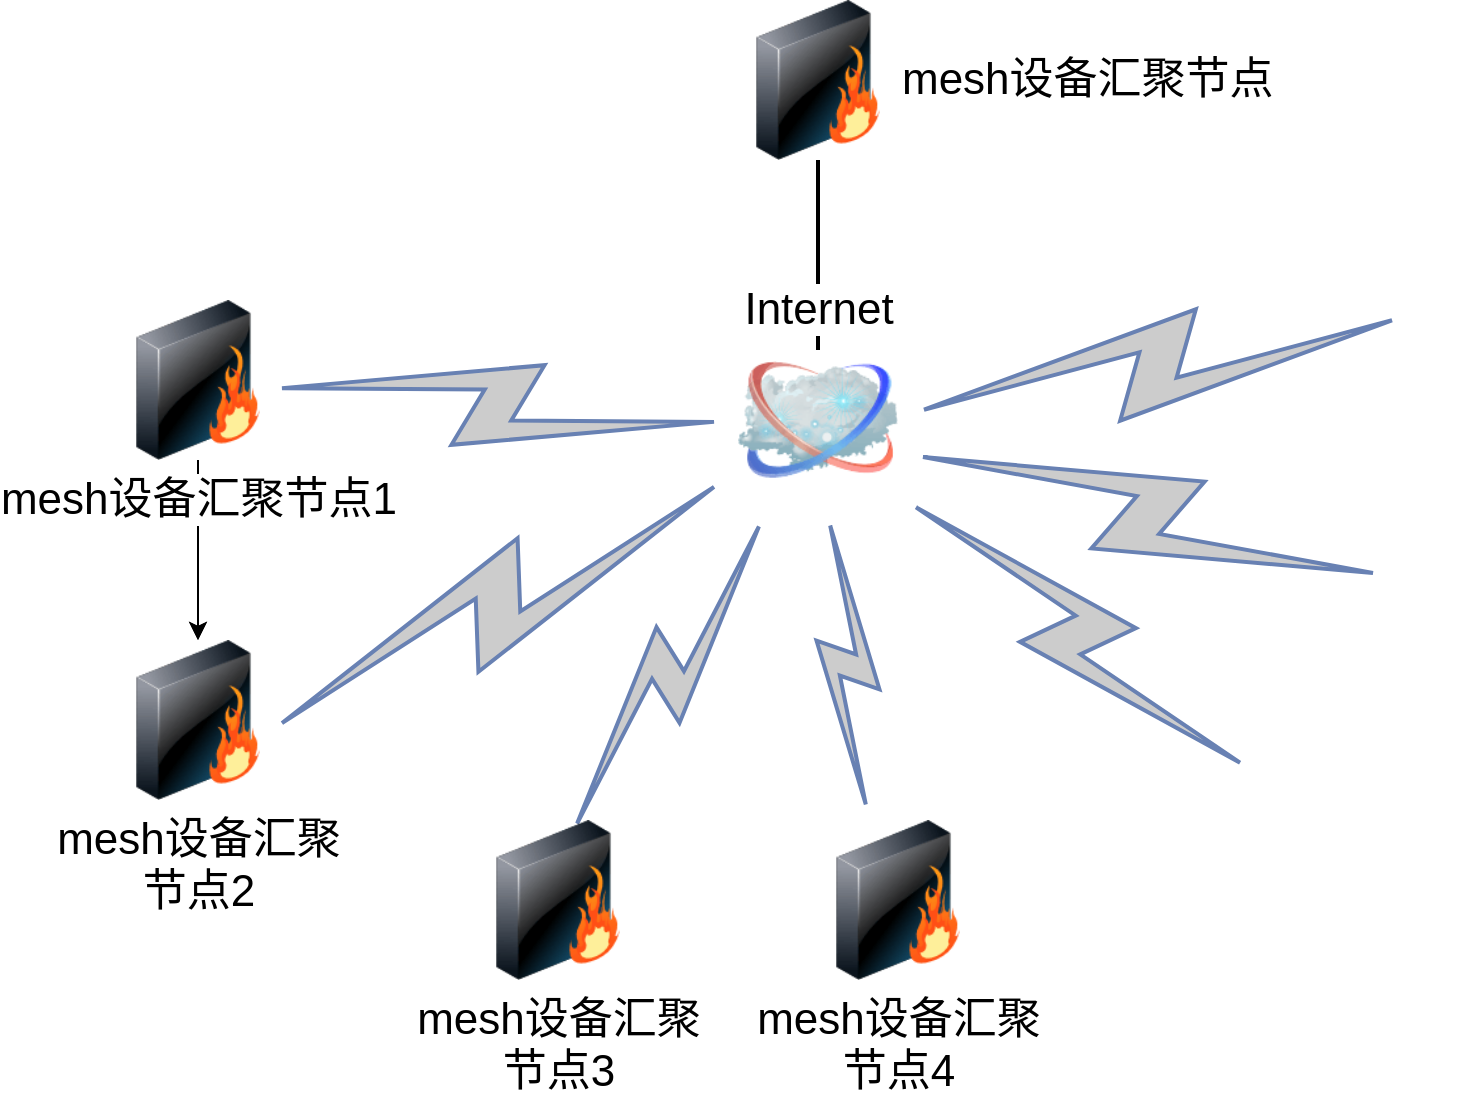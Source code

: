 <mxfile version="21.2.1" type="github">
  <diagram name="Page-1" id="55a83fd1-7818-8e21-69c5-c3457e3827bb">
    <mxGraphModel dx="1050" dy="549" grid="1" gridSize="10" guides="1" tooltips="1" connect="1" arrows="1" fold="1" page="1" pageScale="1" pageWidth="1100" pageHeight="850" background="none" math="0" shadow="0">
      <root>
        <mxCell id="0" />
        <mxCell id="1" parent="0" />
        <mxCell id="69ecfefc5c41e42c-18" style="edgeStyle=none;rounded=0;html=1;labelBackgroundColor=none;endArrow=none;strokeWidth=2;fontFamily=Verdana;fontSize=22" parent="1" target="69ecfefc5c41e42c-3" edge="1">
          <mxGeometry relative="1" as="geometry">
            <mxPoint x="510" y="465" as="sourcePoint" />
          </mxGeometry>
        </mxCell>
        <mxCell id="69ecfefc5c41e42c-3" value="mesh设备汇聚节点" style="image;html=1;labelBackgroundColor=#ffffff;image=img/lib/clip_art/networking/Firewall_128x128.png;rounded=1;shadow=0;comic=0;strokeWidth=2;fontSize=22;labelPosition=right;verticalLabelPosition=middle;align=left;verticalAlign=middle;" parent="1" vertex="1">
          <mxGeometry x="470" y="290" width="80" height="80" as="geometry" />
        </mxCell>
        <mxCell id="69ecfefc5c41e42c-11" value="" style="html=1;fillColor=#CCCCCC;strokeColor=#6881B3;gradientColor=none;gradientDirection=north;strokeWidth=2;shape=mxgraph.networks.comm_link_edge;html=1;labelBackgroundColor=none;endArrow=none;fontFamily=Verdana;fontSize=22;fontColor=#000000;" parent="1" edge="1">
          <mxGeometry width="100" height="100" relative="1" as="geometry">
            <mxPoint x="230" y="483.125" as="sourcePoint" />
            <mxPoint x="470" y="501.875" as="targetPoint" />
          </mxGeometry>
        </mxCell>
        <mxCell id="69ecfefc5c41e42c-12" value="" style="html=1;fillColor=#CCCCCC;strokeColor=#6881B3;gradientColor=none;gradientDirection=north;strokeWidth=2;shape=mxgraph.networks.comm_link_edge;html=1;labelBackgroundColor=none;endArrow=none;fontFamily=Verdana;fontSize=22;fontColor=#000000;fontStyle=1" parent="1" edge="1">
          <mxGeometry width="100" height="100" relative="1" as="geometry">
            <mxPoint x="230" y="658.125" as="sourcePoint" />
            <mxPoint x="470" y="526.875" as="targetPoint" />
          </mxGeometry>
        </mxCell>
        <mxCell id="69ecfefc5c41e42c-13" value="" style="html=1;fillColor=#CCCCCC;strokeColor=#6881B3;gradientColor=none;gradientDirection=north;strokeWidth=2;shape=mxgraph.networks.comm_link_edge;html=1;labelBackgroundColor=none;endArrow=none;fontFamily=Verdana;fontSize=22;fontColor=#000000;" parent="1" edge="1">
          <mxGeometry width="100" height="100" relative="1" as="geometry">
            <mxPoint x="384.49" y="710" as="sourcePoint" />
            <mxPoint x="485.51" y="545" as="targetPoint" />
          </mxGeometry>
        </mxCell>
        <mxCell id="69ecfefc5c41e42c-14" value="" style="html=1;fillColor=#CCCCCC;strokeColor=#6881B3;gradientColor=none;gradientDirection=north;strokeWidth=2;shape=mxgraph.networks.comm_link_edge;html=1;labelBackgroundColor=none;endArrow=none;fontFamily=Verdana;fontSize=22;fontColor=#000000;" parent="1" edge="1">
          <mxGeometry width="100" height="100" relative="1" as="geometry">
            <mxPoint x="534.894" y="700" as="sourcePoint" />
            <mxPoint x="515.106" y="545" as="targetPoint" />
          </mxGeometry>
        </mxCell>
        <mxCell id="69ecfefc5c41e42c-15" value="" style="html=1;fillColor=#CCCCCC;strokeColor=#6881B3;gradientColor=none;gradientDirection=north;strokeWidth=2;shape=mxgraph.networks.comm_link_edge;html=1;labelBackgroundColor=none;endArrow=none;fontFamily=Verdana;fontSize=22;fontColor=#000000;" parent="1" edge="1">
          <mxGeometry width="100" height="100" relative="1" as="geometry">
            <mxPoint x="730" y="678.462" as="sourcePoint" />
            <mxPoint x="550" y="536.538" as="targetPoint" />
          </mxGeometry>
        </mxCell>
        <mxCell id="69ecfefc5c41e42c-16" value="" style="html=1;fillColor=#CCCCCC;strokeColor=#6881B3;gradientColor=none;gradientDirection=north;strokeWidth=2;shape=mxgraph.networks.comm_link_edge;html=1;labelBackgroundColor=none;endArrow=none;fontFamily=Verdana;fontSize=22;fontColor=#000000;" parent="1" edge="1">
          <mxGeometry width="100" height="100" relative="1" as="geometry">
            <mxPoint x="800" y="579.697" as="sourcePoint" />
            <mxPoint x="550" y="515.303" as="targetPoint" />
          </mxGeometry>
        </mxCell>
        <mxCell id="69ecfefc5c41e42c-17" value="" style="html=1;fillColor=#CCCCCC;strokeColor=#6881B3;gradientColor=none;gradientDirection=north;strokeWidth=2;shape=mxgraph.networks.comm_link_edge;html=1;labelBackgroundColor=none;endArrow=none;fontFamily=Verdana;fontSize=22;fontColor=#000000;" parent="1" edge="1">
          <mxGeometry width="100" height="100" relative="1" as="geometry">
            <mxPoint x="810" y="447.647" as="sourcePoint" />
            <mxPoint x="550" y="497.353" as="targetPoint" />
          </mxGeometry>
        </mxCell>
        <mxCell id="v3j8jryw-0ta3aJHkXqk-17" value="" style="edgeStyle=orthogonalEdgeStyle;rounded=0;orthogonalLoop=1;jettySize=auto;html=1;" edge="1" parent="1" source="v3j8jryw-0ta3aJHkXqk-2" target="v3j8jryw-0ta3aJHkXqk-13">
          <mxGeometry relative="1" as="geometry" />
        </mxCell>
        <mxCell id="v3j8jryw-0ta3aJHkXqk-18" value="" style="edgeStyle=orthogonalEdgeStyle;rounded=0;orthogonalLoop=1;jettySize=auto;html=1;" edge="1" parent="1" source="v3j8jryw-0ta3aJHkXqk-2" target="v3j8jryw-0ta3aJHkXqk-13">
          <mxGeometry relative="1" as="geometry" />
        </mxCell>
        <mxCell id="v3j8jryw-0ta3aJHkXqk-2" value="mesh设备汇聚节点1" style="image;html=1;labelBackgroundColor=#ffffff;image=img/lib/clip_art/networking/Firewall_128x128.png;rounded=1;shadow=0;comic=0;strokeWidth=2;fontSize=22;labelPosition=center;verticalLabelPosition=bottom;align=center;verticalAlign=top;" vertex="1" parent="1">
          <mxGeometry x="160" y="440" width="80" height="80" as="geometry" />
        </mxCell>
        <mxCell id="v3j8jryw-0ta3aJHkXqk-13" value="mesh设备汇聚&lt;br&gt;节点2" style="image;html=1;labelBackgroundColor=#ffffff;image=img/lib/clip_art/networking/Firewall_128x128.png;rounded=1;shadow=0;comic=0;strokeWidth=2;fontSize=22;labelPosition=center;verticalLabelPosition=bottom;align=center;verticalAlign=top;" vertex="1" parent="1">
          <mxGeometry x="160" y="610" width="80" height="80" as="geometry" />
        </mxCell>
        <mxCell id="v3j8jryw-0ta3aJHkXqk-14" value="mesh设备汇聚&lt;br&gt;节点3" style="image;html=1;labelBackgroundColor=#ffffff;image=img/lib/clip_art/networking/Firewall_128x128.png;rounded=1;shadow=0;comic=0;strokeWidth=2;fontSize=22;labelPosition=center;verticalLabelPosition=bottom;align=center;verticalAlign=top;" vertex="1" parent="1">
          <mxGeometry x="340" y="700" width="80" height="80" as="geometry" />
        </mxCell>
        <mxCell id="v3j8jryw-0ta3aJHkXqk-15" value="mesh设备汇聚&lt;br&gt;节点4" style="image;html=1;labelBackgroundColor=#ffffff;image=img/lib/clip_art/networking/Firewall_128x128.png;rounded=1;shadow=0;comic=0;strokeWidth=2;fontSize=22;labelPosition=center;verticalLabelPosition=bottom;align=center;verticalAlign=top;" vertex="1" parent="1">
          <mxGeometry x="510" y="700" width="80" height="80" as="geometry" />
        </mxCell>
        <mxCell id="v3j8jryw-0ta3aJHkXqk-16" value="Internet" style="image;html=1;labelBackgroundColor=#ffffff;image=img/lib/clip_art/networking/Cloud_128x128.png;rounded=1;shadow=0;comic=0;strokeWidth=2;fontSize=22;labelPosition=center;verticalLabelPosition=top;align=center;verticalAlign=bottom;" vertex="1" parent="1">
          <mxGeometry x="470" y="460" width="80" height="80" as="geometry" />
        </mxCell>
      </root>
    </mxGraphModel>
  </diagram>
</mxfile>
